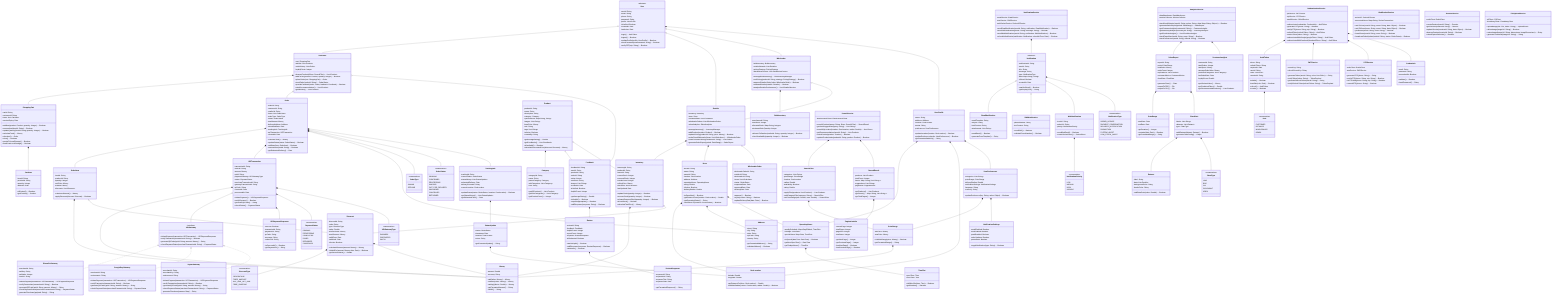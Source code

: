 classDiagram
    %% Abstract Base Classes
    class User {
        <<abstract>>
        -userId: String
        -email: String
        -phone: String
        -password: String
        -profile: UserProfile
        -isVerified: Boolean
        -createdAt: Date
        -lastActive: Date
        +login(): AuthToken
        +logout(): Boolean
        +updateProfile(profile: UserProfile): Boolean
        +resetPassword(newPassword: String): Boolean
        +verifyOTP(otp: String): Boolean
    }

    class UserProfile {
        -name: String
        -address: Address
        -location: GeoLocation
        -avatar: String
        -preferences: UserPreferences
        +updateLocation(location: GeoLocation): Boolean
        +updatePreferences(prefs: UserPreferences): Boolean
        +getFormattedAddress(): String
    }

    class Address {
        -street: String
        -city: String
        -state: String
        -zipCode: String
        -country: String
        +getFormattedAddress(): String
        +validateAddress(): Boolean
    }

    class GeoLocation {
        -latitude: Double
        -longitude: Double
        +getDistanceTo(other: GeoLocation): Double
        +isWithinRadius(center: GeoLocation, radius: Double): Boolean
    }

    %% User Implementations
    class Customer {
        -cart: ShoppingCart
        -wishlist: List~Product~
        -orderHistory: List~Order~
        -loyaltyPoints: Integer
        +browseProducts(filters: SearchFilter): List~Product~
        +addToCart(product: Product, quantity: Integer): Boolean
        +placeOrder(cart: ShoppingCart): Order
        +trackOrder(orderId: String): OrderStatus
        +provideFeedback(order: Order, feedback: Feedback): Boolean
        +viewRecommendations(): List~Product~
        +getWishlist(): List~Product~
    }

    class Retailer {
        -inventory: Inventory
        -store: Store
        -customerBase: List~Customer~
        -wholesalerOrders: List~WholesalerOrder~
        -salesAnalytics: SalesAnalytics
        +manageInventory(): InventoryManager
        +addProduct(product: Product): Boolean
        +updatePricing(productId: String, price: Money): Boolean
        +orderFromWholesaler(items: List~OrderItem~): WholesalerOrder
        +viewCustomerHistory(customerId: String): List~Order~
        +generateSalesReport(period: DateRange): SalesReport
    }

    class Wholesaler {
        -bulkInventory: BulkInventory
        -retailerNetwork: List~Retailer~
        -pricingStrategy: PricingStrategy
        -distributionCenters: List~DistributionCenter~
        +manageBulkInventory(): BulkInventoryManager
        +setPricing(productId: String, strategy: PricingStrategy): Boolean
        +approveRetailerOrder(order: WholesalerOrder): Boolean
        +onboardRetailer(retailer: Retailer): Boolean
        +analyzeRetailerPerformance(): List~RetailerMetrics~
    }

    %% Product Management
    class Product {
        -productId: String
        -name: String
        -description: String
        -category: Category
        -specifications: Map~String, String~
        -images: List~String~
        -basePrice: Money
        -unit: String
        -tags: List~String~
        -isActive: Boolean
        -createdBy: String
        +getAverageRating(): Double
        +getFeedbacks(): List~Feedback~
        +isAvailable(): Boolean
        +calculateDiscountedPrice(discount: Discount): Money
    }

    class Category {
        -categoryId: String
        -name: String
        -parentCategory: Category
        -subCategories: List~Category~
        -icon: String
        +getAllProducts(): List~Product~
        +getSubCategories(): List~Category~
        +getProductCount(): Integer
    }

    class Inventory {
        -inventoryId: String
        -productId: String
        -ownerId: String
        -currentStock: Integer
        -reservedStock: Integer
        -reorderLevel: Integer
        -sellingPrice: Money
        -discounts: List~Discount~
        -lastUpdated: Date
        +updateStock(quantity: Integer): Boolean
        +reserveStock(quantity: Integer): Boolean
        +releaseReservedStock(quantity: Integer): Boolean
        +isLowStock(): Boolean
        +calculateFinalPrice(): Money
    }

    class BulkInventory {
        -warehouseId: String
        -totalStock: Integer
        -allocatedStock: Map~String, Integer~
        -minimumOrderQuantity: Integer
        +allocateToRetailer(retailerId: String, quantity: Integer): Boolean
        +checkAvailability(quantity: Integer): Boolean
    }

    %% Order Management
    class Order {
        -orderId: String
        -customerId: String
        -retailerId: String
        -items: List~OrderItem~
        -orderType: OrderType
        -status: OrderStatus
        -totalAmount: Money
        -deliveryAddress: Address
        -scheduledDate: Date
        -trackingInfo: TrackingInfo
        -upiTransaction: UPITransaction
        -createdAt: Date
        +calculateTotal(): Money
        +updateStatus(status: OrderStatus): Boolean
        +addItem(item: OrderItem): Boolean
        +removeItem(itemId: String): Boolean
        +getEstimatedDelivery(): Date
    }

    class OrderItem {
        -itemId: String
        -productId: String
        -quantity: Integer
        -unitPrice: Money
        -subtotal: Money
        -discounts: List~Discount~
        +calculateSubtotal(): Money
        +applyDiscount(discount: Discount): Boolean
    }

    class ShoppingCart {
        -cartId: String
        -customerId: String
        -items: List~CartItem~
        -sessionExpiry: Date
        +addItem(product: Product, quantity: Integer): Boolean
        +removeItem(itemId: String): Boolean
        +updateQuantity(itemId: String, quantity: Integer): Boolean
        +calculateTotal(): Money
        +checkout(): Order
        +clear(): Boolean
        +persistToLocalStorage(): Boolean
        +loadFromLocalStorage(): Boolean
    }

    class CartItem {
        -itemId: String
        -productId: String
        -quantity: Integer
        -addedAt: Date
        +isExpired(): Boolean
        +getProduct(): Product
    }

    class WholesalerOrder {
        -wholesalerOrderId: String
        -retailerId: String
        -wholesalerId: String
        -items: List~OrderItem~
        -status: OrderStatus
        -requestedDate: Date
        -approvedDate: Date
        -deliveryDate: Date
        +approve(): Boolean
        +reject(reason: String): Boolean
        +updateDeliveryDate(date: Date): Boolean
    }

    %% UPI Payment System
    class UPITransaction {
        -transactionId: String
        -orderId: String
        -amount: Money
        -upiId: String
        -paymentGateway: UPIGatewayType
        -status: PaymentStatus
        -merchantTransactionId: String
        -gatewayTransactionId: String
        -qrCode: String
        -createdAt: Date
        -processedAt: Date
        +initiatePayment(): UPIPaymentResponse
        +verifyPayment(): Boolean
        +generateQRCode(): String
        +checkStatus(): PaymentStatus
    }

    class Money {
        -amount: Double
        -currency: String
        +add(other: Money): Money
        +subtract(other: Money): Money
        +multiply(factor: Double): Money
        +getFormattedAmount(): String
        +toINR(): String
    }

    class UPIGateway {
        <<interface>>
        +initiatePayment(transaction: UPITransaction): UPIPaymentResponse
        +verifyTransaction(transactionId: String): Boolean
        +generateQRCode(upiId: String, amount: Money): String
        +checkPaymentStatus(merchantTransactionId: String): PaymentStatus
    }

    class PhonePeGateway {
        -merchantId: String
        -saltKey: String
        -saltIndex: Integer
        -hostUrl: String
        +initiatePayment(transaction: UPITransaction): UPIPaymentResponse
        +verifyTransaction(transactionId: String): Boolean
        +generateQRCode(upiId: String, amount: Money): String
        +checkPaymentStatus(merchantTransactionId: String): PaymentStatus
        -generateChecksum(payload: String): String
    }

    class GooglePayGateway {
        -merchantId: String
        -environment: String
        +initiatePayment(transaction: UPITransaction): UPIPaymentResponse
        +verifyTransaction(transactionId: String): Boolean
        +generateQRCode(upiId: String, amount: Money): String
        +checkPaymentStatus(merchantTransactionId: String): PaymentStatus
    }

    class PaytmGateway {
        -merchantId: String
        -merchantKey: String
        -environment: String
        +initiatePayment(transaction: UPITransaction): UPIPaymentResponse
        +verifyTransaction(transactionId: String): Boolean
        +generateQRCode(upiId: String, amount: Money): String
        +checkPaymentStatus(merchantTransactionId: String): PaymentStatus
        -generateChecksum(params: Map): String
    }

    class UPIPaymentResponse {
        -success: Boolean
        -transactionId: String
        -paymentUrl: String
        -qrCode: String
        -message: String
        -redirectUrl: String
        +isSuccessful(): Boolean
        +getPaymentUrl(): String
    }

    %% Search and Navigation
    class SearchService {
        -elasticsearchClient: ElasticsearchClient
        +searchProducts(query: String, filters: SearchFilter): SearchResult
        +getAutoSuggestions(query: String): List~String~
        +searchByLocation(location: GeoLocation, radius: Double): List~Store~
        +getRecommendations(userId: String): List~Product~
        +indexProduct(product: Product): Boolean
        +updateProductIndex(productId: String, product: Product): Boolean
    }

    class SearchFilter {
        -categories: List~String~
        -priceRange: PriceRange
        -location: GeoLocation
        -radius: Double
        -availability: Boolean
        -rating: Double
        +applyFilter(products: List~Product~): List~Product~
        +addCategoryFilter(category: String): SearchFilter
        +setPriceRange(min: Double, max: Double): SearchFilter
    }

    class SearchResult {
        -products: List~Product~
        -totalCount: Integer
        -facets: Map~String, List~String~~
        -suggestions: List~String~
        -pagination: PaginationInfo
        +getProducts(): List~Product~
        +getFacets(): Map~String, List~String~~
        +getTotalPages(): Integer
    }

    class PaginationInfo {
        -currentPage: Integer
        -totalPages: Integer
        -pageSize: Integer
        -totalItems: Integer
        +getNextPage(): Integer
        +getPreviousPage(): Integer
        +hasNextPage(): Boolean
        +hasPreviousPage(): Boolean
    }

    %% Store and Location
    class Store {
        -storeId: String
        -name: String
        -ownerId: String
        -location: GeoLocation
        -address: Address
        -operatingHours: OperatingHours
        -rating: Double
        -isActive: Boolean
        -deliveryRadius: Double
        +isOpenNow(): Boolean
        +getDistanceFrom(location: GeoLocation): Double
        +getOperatingStatus(): String
        +canDeliverTo(location: GeoLocation): Boolean
    }

    class OperatingHours {
        -weeklySchedule: Map~DayOfWeek, TimeSlot~
        -holidays: List~Date~
        -specialHours: Map~Date, TimeSlot~
        +isOpenAt(dateTime: DateTime): Boolean
        +getNextOpenTime(): DateTime
        +getTodaysHours(): TimeSlot
    }

    class TimeSlot {
        -openTime: Time
        -closeTime: Time
        +isWithinSlot(time: Time): Boolean
        +getDuration(): Duration
    }

    %% Feedback and Rating System
    class Feedback {
        -feedbackId: String
        -userId: String
        -productId: String
        -orderId: String
        -rating: Integer
        -comment: String
        -images: List~String~
        -createdAt: Date
        -isVerified: Boolean
        -helpfulCount: Integer
        +getAverageRating(): Double
        +isHelpful(): Boolean
        +reportInappropriate(): Boolean
        +addResponse(response: String): Boolean
    }

    class Review {
        -reviewId: String
        -feedback: Feedback
        -helpfulCount: Integer
        -reportCount: Integer
        -response: ReviewResponse
        -isModerated: Boolean
        +markHelpful(): Boolean
        +addResponse(response: ReviewResponse): Boolean
        +moderate(): Boolean
    }

    class ReviewResponse {
        -responseId: String
        -responderId: String
        -responseText: String
        -responseDate: Date
        +getFormattedResponse(): String
    }

    %% Notification System
    class NotificationService {
        -emailService: EmailService
        -smsService: SMSService
        -webSocketService: SocketIOService
        +sendEmailNotification(userId: String, notification: EmailNotification): Boolean
        +sendSMSNotification(phone: String, message: String): Boolean
        +sendWebNotification(userId: String, notification: WebNotification): Boolean
        +scheduleNotification(notification: Notification, scheduleTime: Date): Boolean
    }

    class Notification {
        <<abstract>>
        -notificationId: String
        -userId: String
        -title: String
        -message: String
        -type: NotificationType
        -data: Map~String, String~
        -isRead: Boolean
        -createdAt: Date
        +markAsRead(): Boolean
        +getDisplayText(): String
    }

    class EmailNotification {
        -emailTemplate: String
        -subject: String
        -htmlContent: String
        -attachments: List~String~
        +sendEmail(): Boolean
        +generateFromTemplate(): String
    }

    class SMSNotification {
        -phoneNumber: String
        -textContent: String
        +sendSMS(): Boolean
        +validatePhoneNumber(): Boolean
    }

    class WebNotification {
        -iconUrl: String
        -actionUrl: String
        -priority: NotificationPriority
        +sendWebPush(): Boolean
        +createSocketEvent(): SocketEvent
    }

    %% Analytics and Reporting
    class AnalyticsService {
        -dataWarehouse: DataWarehouse
        -metricsCollector: MetricsCollector
        +trackUserBehavior(userId: String, action: String, data: Map~String, Object~): Boolean
        +generateSalesReport(period: DateRange): SalesReport
        +getCustomerInsights(customerId: String): CustomerInsights
        +getInventoryAnalytics(inventoryId: String): InventoryAnalytics
        +getPredictiveInsights(): List~PredictiveInsight~
        +trackPageView(userId: String, page: String): Boolean
        +trackConversion(userId: String, orderId: String): Boolean
    }

    class SalesReport {
        -reportId: String
        -period: DateRange
        -totalSales: Money
        -orderCount: Integer
        -topProducts: List~Product~
        -customerMetrics: CustomerMetrics
        -chartData: ChartData
        +generateChart(): Chart
        +exportToPDF(): File
        +exportToCSV(): File
    }

    class CustomerInsights {
        -customerId: String
        -totalOrders: Integer
        -totalSpent: Money
        -averageOrderValue: Money
        -preferredCategories: List~Category~
        -lastOrderDate: Date
        -loyaltyScore: Double
        +getLifetimeValue(): Money
        +getPredictedChurn(): Double
        +getRecommendedProducts(): List~Product~
    }

    %% Security and Authentication
    class AuthenticationService {
        -jwtService: JWTService
        -otpService: OTPService
        -oauthService: OAuthService
        +authenticate(credentials: Credentials): AuthToken
        +generateOTP(phone: String): Boolean
        +verifyOTP(phone: String, otp: String): Boolean
        +refreshToken(refreshToken: String): AuthToken
        +revokeToken(token: String): Boolean
        +authenticateWithGoogle(googleToken: String): AuthToken
        +authenticateWithFacebook(facebookToken: String): AuthToken
    }

    class AuthToken {
        -token: String
        -refreshToken: String
        -expiresAt: Date
        -userId: String
        -roles: List~Role~
        -sessionId: String
        +isValid(): Boolean
        +hasRole(role: Role): Boolean
        +refresh(): AuthToken
        +revoke(): Boolean
    }

    class JWTService {
        -secretKey: String
        -refreshSecretKey: String
        +generateToken(userId: String, roles: List~Role~): String
        +verifyToken(token: String): TokenPayload
        +generateRefreshToken(userId: String): String
        +verifyRefreshToken(refreshToken: String): TokenPayload
    }

    class OTPService {
        -redisClient: RedisClient
        -smsService: SMSService
        +generateOTP(phone: String): String
        +verifyOTP(phone: String, otp: String): Boolean
        +isOTPValid(phone: String, otp: String): Boolean
        +resendOTP(phone: String): Boolean
    }

    %% Web-specific Services
    class WebSocketService {
        -socketIO: SocketIOServer
        -connectedUsers: Map~String, SocketConnection~
        +emitToUser(userId: String, event: String, data: Object): Boolean
        +emitToRoom(room: String, event: String, data: Object): Boolean
        +joinRoom(userId: String, room: String): Boolean
        +leaveRoom(userId: String, room: String): Boolean
        +broadcastOrderUpdate(orderId: String, status: OrderStatus): Boolean
    }

    class SessionService {
        -redisClient: RedisClient
        +createSession(userId: String): Session
        +getSession(sessionId: String): Session
        +updateSession(sessionId: String, data: Object): Boolean
        +destroySession(sessionId: String): Boolean
        +cleanExpiredSessions(): Boolean
    }

    class FileUploadService {
        -s3Client: S3Client
        -cloudinaryClient: CloudinaryClient
        +uploadImage(file: File, folder: String): UploadResult
        +deleteImage(imageUrl: String): Boolean
        +resizeImage(imageUrl: String, dimensions: ImageDimensions): String
        +generateThumbnail(imageUrl: String): String
    }

    %% Additional Support Classes
    class TrackingInfo {
        -trackingId: String
        -currentStatus: OrderStatus
        -statusHistory: List~StatusUpdate~
        -estimatedDelivery: Date
        -deliveryPersonId: String
        -currentLocation: GeoLocation
        +updateStatus(status: OrderStatus, location: GeoLocation): Boolean
        +getStatusHistory(): List~StatusUpdate~
        +getEstimatedTime(): Date
    }

    class StatusUpdate {
        -status: OrderStatus
        -timestamp: Date
        -location: GeoLocation
        -notes: String
        +getFormattedUpdate(): String
    }

    class Discount {
        -discountId: String
        -code: String
        -type: DiscountType
        -value: Double
        -minPurchase: Money
        -maxDiscount: Money
        -validFrom: Date
        -validUntil: Date
        -isActive: Boolean
        +calculateDiscount(amount: Money): Money
        +isValidFor(amount: Money, date: Date): Boolean
        +getDiscountValue(): Double
    }

    class DiscountType {
        <<enumeration>>
        PERCENTAGE
        FIXED_AMOUNT
        BUY_ONE_GET_ONE
        FREE_SHIPPING
    }

    class PriceRange {
        -minPrice: Money
        -maxPrice: Money
        +isWithinRange(price: Money): Boolean
        +getFormattedRange(): String
    }

    class DateRange {
        -startDate: Date
        -endDate: Date
        +getDuration(): Integer
        +contains(date: Date): Boolean
        +getFormattedRange(): String
    }

    class ChartData {
        -labels: List~String~
        -datasets: List~Dataset~
        -type: ChartType
        +addDataset(dataset: Dataset): Boolean
        +generateChartConfig(): Object
    }

    class Dataset {
        -label: String
        -data: List~Double~
        -backgroundColor: String
        -borderColor: String
        +addDataPoint(value: Double): Boolean
    }

    class ChartType {
        <<enumeration>>
        LINE
        BAR
        PIE
        DOUGHNUT
        AREA
    }

    class Credentials {
        -email: String
        -password: String
        -rememberMe: Boolean
        +validate(): Boolean
        +hashPassword(): String
    }

    class UserPreferences {
        -categories: List~String~
        -priceRange: PriceRange
        -deliveryRadius: Double
        -notificationSettings: NotificationSettings
        -language: String
        -currency: String
        +updatePreference(key: String, value: Object): Boolean
    }

    class NotificationSettings {
        -emailEnabled: Boolean
        -smsEnabled: Boolean
        -pushEnabled: Boolean
        -orderUpdates: Boolean
        -promotions: Boolean
        +toggleNotification(type: String): Boolean
    }

    %% Enumerations
    class OrderType {
        <<enumeration>>
        ONLINE
        OFFLINE
    }

    class OrderStatus {
        <<enumeration>>
        PENDING
        CONFIRMED
        PROCESSING
        SHIPPED
        OUT_FOR_DELIVERY
        DELIVERED
        CANCELLED
        RETURNED
    }

    class PaymentStatus {
        <<enumeration>>
        PENDING
        PROCESSING
        COMPLETED
        FAILED
        REFUNDED
        CANCELLED
    }

    class UPIGatewayType {
        <<enumeration>>
        PHONEPE
        GOOGLEPAY
        PAYTM
    }

    class NotificationType {
        <<enumeration>>
        ORDER_UPDATE
        PAYMENT_CONFIRMATION
        DELIVERY_NOTIFICATION
        PROMOTION
        SYSTEM_ALERT
        LOW_STOCK_ALERT
    }

    class NotificationPriority {
        <<enumeration>>
        LOW
        MEDIUM
        HIGH
        URGENT
    }

    class Role {
        <<enumeration>>
        CUSTOMER
        RETAILER
        WHOLESALER
        ADMIN
    }

    %% Relationships
    User <|-- Customer
    User <|-- Retailer
    User <|-- Wholesaler
    User *-- UserProfile
    UserProfile *-- Address
    UserProfile *-- GeoLocation

    Customer *-- ShoppingCart
    Customer o-- Order
    Customer o-- Feedback

    Retailer *-- Inventory
    Retailer *-- Store
    Retailer o-- WholesalerOrder

    Wholesaler *-- BulkInventory
    Wholesaler o-- Retailer

    Order *-- OrderItem
    Order *-- UPITransaction
    Order *-- Address

    ShoppingCart *-- CartItem

    Product *-- Category
    Product o-- Feedback
    Product o-- Inventory

    Inventory *-- Money
    UPITransaction *-- Money
    OrderItem *-- Money

    UPIGateway <|.. PhonePeGateway
    UPIGateway <|.. GooglePayGateway
    UPIGateway <|.. PaytmGateway
    UPITransaction o-- UPIGateway
    UPITransaction *-- UPIPaymentResponse

    SearchService *-- SearchFilter
    SearchService *-- SearchResult
    SearchResult *-- PaginationInfo

    Store *-- GeoLocation
    Store *-- Address
    Store *-- OperatingHours
    OperatingHours *-- TimeSlot

    Feedback *-- Review
    Review *-- ReviewResponse

    Notification <|-- EmailNotification
    Notification <|-- SMSNotification
    Notification <|-- WebNotification
    NotificationService *-- Notification

    AnalyticsService *-- SalesReport
    AnalyticsService *-- CustomerInsights

    AuthenticationService *-- AuthToken
    AuthenticationService *-- JWTService
    AuthenticationService *-- OTPService
    AuthToken *-- Role

    Order *-- OrderType
    Order *-- OrderStatus
    Order *-- TrackingInfo
    TrackingInfo *-- StatusUpdate
    StatusUpdate *-- GeoLocation

    UPITransaction *-- PaymentStatus
    UPITransaction *-- UPIGatewayType

    Notification *-- NotificationType
    WebNotification *-- NotificationPriority

    Discount *-- DiscountType
    Discount *-- Money
    Inventory o-- Discount
    OrderItem o-- Discount

    SearchFilter *-- PriceRange
    PriceRange *-- Money

    SalesReport *-- DateRange
    SalesReport *-- ChartData
    ChartData *-- Dataset
    ChartData *-- ChartType

    AuthenticationService *-- Credentials

    UserProfile *-- UserPreferences
    UserPreferences *-- PriceRange
    UserPreferences *-- NotificationSettings